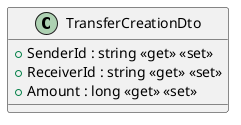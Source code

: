 @startuml
class TransferCreationDto {
    + SenderId : string <<get>> <<set>>
    + ReceiverId : string <<get>> <<set>>
    + Amount : long <<get>> <<set>>
}
@enduml
